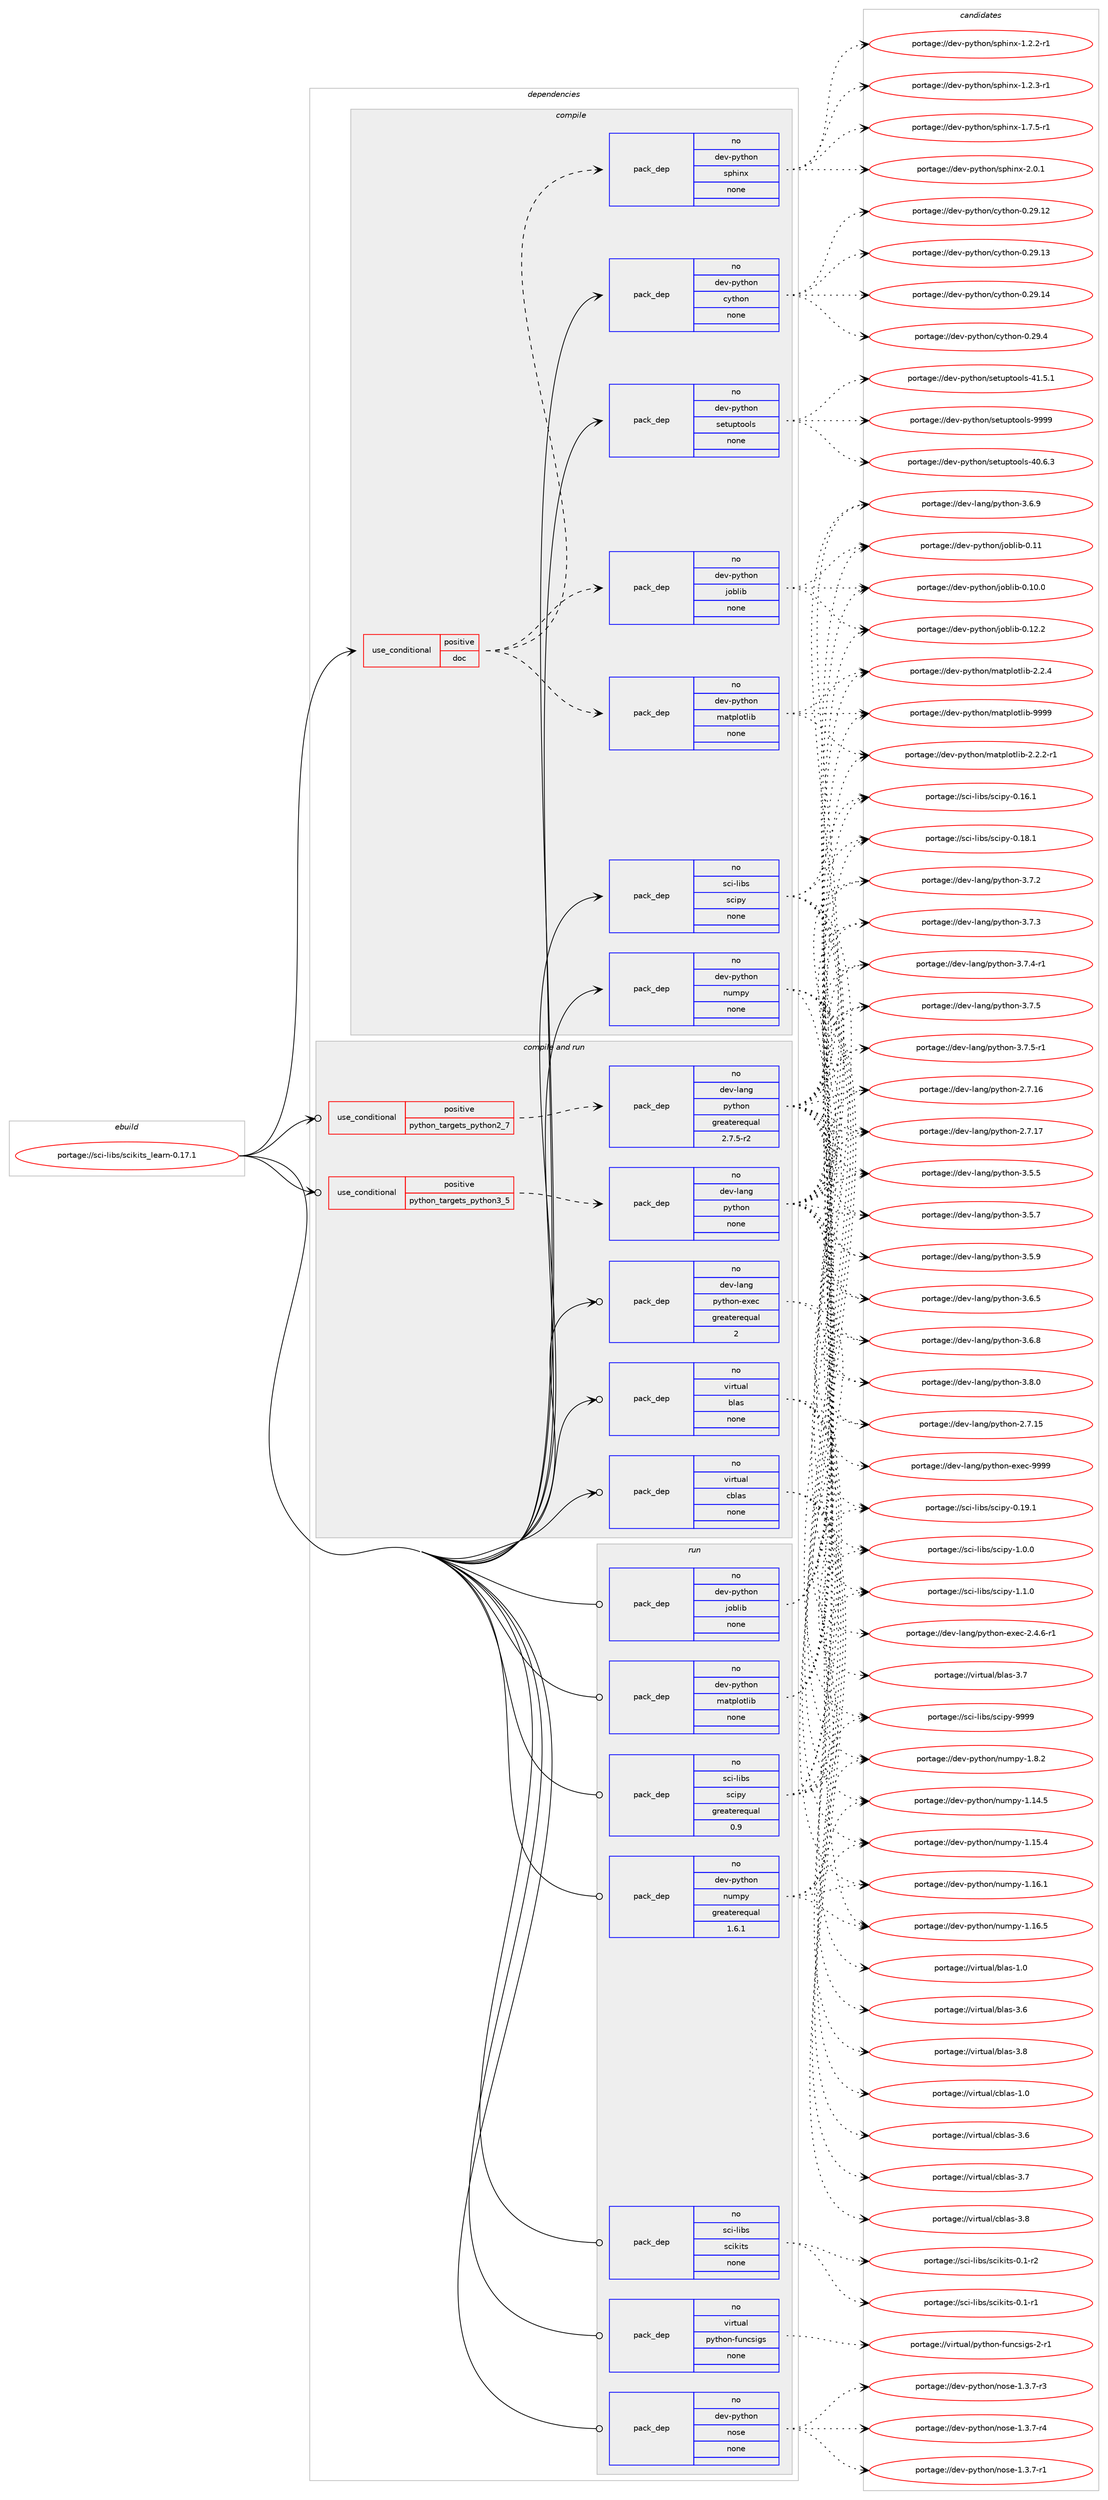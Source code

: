 digraph prolog {

# *************
# Graph options
# *************

newrank=true;
concentrate=true;
compound=true;
graph [rankdir=LR,fontname=Helvetica,fontsize=10,ranksep=1.5];#, ranksep=2.5, nodesep=0.2];
edge  [arrowhead=vee];
node  [fontname=Helvetica,fontsize=10];

# **********
# The ebuild
# **********

subgraph cluster_leftcol {
color=gray;
rank=same;
label=<<i>ebuild</i>>;
id [label="portage://sci-libs/scikits_learn-0.17.1", color=red, width=4, href="../sci-libs/scikits_learn-0.17.1.svg"];
}

# ****************
# The dependencies
# ****************

subgraph cluster_midcol {
color=gray;
label=<<i>dependencies</i>>;
subgraph cluster_compile {
fillcolor="#eeeeee";
style=filled;
label=<<i>compile</i>>;
subgraph cond97174 {
dependency392467 [label=<<TABLE BORDER="0" CELLBORDER="1" CELLSPACING="0" CELLPADDING="4"><TR><TD ROWSPAN="3" CELLPADDING="10">use_conditional</TD></TR><TR><TD>positive</TD></TR><TR><TD>doc</TD></TR></TABLE>>, shape=none, color=red];
subgraph pack288622 {
dependency392468 [label=<<TABLE BORDER="0" CELLBORDER="1" CELLSPACING="0" CELLPADDING="4" WIDTH="220"><TR><TD ROWSPAN="6" CELLPADDING="30">pack_dep</TD></TR><TR><TD WIDTH="110">no</TD></TR><TR><TD>dev-python</TD></TR><TR><TD>joblib</TD></TR><TR><TD>none</TD></TR><TR><TD></TD></TR></TABLE>>, shape=none, color=blue];
}
dependency392467:e -> dependency392468:w [weight=20,style="dashed",arrowhead="vee"];
subgraph pack288623 {
dependency392469 [label=<<TABLE BORDER="0" CELLBORDER="1" CELLSPACING="0" CELLPADDING="4" WIDTH="220"><TR><TD ROWSPAN="6" CELLPADDING="30">pack_dep</TD></TR><TR><TD WIDTH="110">no</TD></TR><TR><TD>dev-python</TD></TR><TR><TD>matplotlib</TD></TR><TR><TD>none</TD></TR><TR><TD></TD></TR></TABLE>>, shape=none, color=blue];
}
dependency392467:e -> dependency392469:w [weight=20,style="dashed",arrowhead="vee"];
subgraph pack288624 {
dependency392470 [label=<<TABLE BORDER="0" CELLBORDER="1" CELLSPACING="0" CELLPADDING="4" WIDTH="220"><TR><TD ROWSPAN="6" CELLPADDING="30">pack_dep</TD></TR><TR><TD WIDTH="110">no</TD></TR><TR><TD>dev-python</TD></TR><TR><TD>sphinx</TD></TR><TR><TD>none</TD></TR><TR><TD></TD></TR></TABLE>>, shape=none, color=blue];
}
dependency392467:e -> dependency392470:w [weight=20,style="dashed",arrowhead="vee"];
}
id:e -> dependency392467:w [weight=20,style="solid",arrowhead="vee"];
subgraph pack288625 {
dependency392471 [label=<<TABLE BORDER="0" CELLBORDER="1" CELLSPACING="0" CELLPADDING="4" WIDTH="220"><TR><TD ROWSPAN="6" CELLPADDING="30">pack_dep</TD></TR><TR><TD WIDTH="110">no</TD></TR><TR><TD>dev-python</TD></TR><TR><TD>cython</TD></TR><TR><TD>none</TD></TR><TR><TD></TD></TR></TABLE>>, shape=none, color=blue];
}
id:e -> dependency392471:w [weight=20,style="solid",arrowhead="vee"];
subgraph pack288626 {
dependency392472 [label=<<TABLE BORDER="0" CELLBORDER="1" CELLSPACING="0" CELLPADDING="4" WIDTH="220"><TR><TD ROWSPAN="6" CELLPADDING="30">pack_dep</TD></TR><TR><TD WIDTH="110">no</TD></TR><TR><TD>dev-python</TD></TR><TR><TD>numpy</TD></TR><TR><TD>none</TD></TR><TR><TD></TD></TR></TABLE>>, shape=none, color=blue];
}
id:e -> dependency392472:w [weight=20,style="solid",arrowhead="vee"];
subgraph pack288627 {
dependency392473 [label=<<TABLE BORDER="0" CELLBORDER="1" CELLSPACING="0" CELLPADDING="4" WIDTH="220"><TR><TD ROWSPAN="6" CELLPADDING="30">pack_dep</TD></TR><TR><TD WIDTH="110">no</TD></TR><TR><TD>dev-python</TD></TR><TR><TD>setuptools</TD></TR><TR><TD>none</TD></TR><TR><TD></TD></TR></TABLE>>, shape=none, color=blue];
}
id:e -> dependency392473:w [weight=20,style="solid",arrowhead="vee"];
subgraph pack288628 {
dependency392474 [label=<<TABLE BORDER="0" CELLBORDER="1" CELLSPACING="0" CELLPADDING="4" WIDTH="220"><TR><TD ROWSPAN="6" CELLPADDING="30">pack_dep</TD></TR><TR><TD WIDTH="110">no</TD></TR><TR><TD>sci-libs</TD></TR><TR><TD>scipy</TD></TR><TR><TD>none</TD></TR><TR><TD></TD></TR></TABLE>>, shape=none, color=blue];
}
id:e -> dependency392474:w [weight=20,style="solid",arrowhead="vee"];
}
subgraph cluster_compileandrun {
fillcolor="#eeeeee";
style=filled;
label=<<i>compile and run</i>>;
subgraph cond97175 {
dependency392475 [label=<<TABLE BORDER="0" CELLBORDER="1" CELLSPACING="0" CELLPADDING="4"><TR><TD ROWSPAN="3" CELLPADDING="10">use_conditional</TD></TR><TR><TD>positive</TD></TR><TR><TD>python_targets_python2_7</TD></TR></TABLE>>, shape=none, color=red];
subgraph pack288629 {
dependency392476 [label=<<TABLE BORDER="0" CELLBORDER="1" CELLSPACING="0" CELLPADDING="4" WIDTH="220"><TR><TD ROWSPAN="6" CELLPADDING="30">pack_dep</TD></TR><TR><TD WIDTH="110">no</TD></TR><TR><TD>dev-lang</TD></TR><TR><TD>python</TD></TR><TR><TD>greaterequal</TD></TR><TR><TD>2.7.5-r2</TD></TR></TABLE>>, shape=none, color=blue];
}
dependency392475:e -> dependency392476:w [weight=20,style="dashed",arrowhead="vee"];
}
id:e -> dependency392475:w [weight=20,style="solid",arrowhead="odotvee"];
subgraph cond97176 {
dependency392477 [label=<<TABLE BORDER="0" CELLBORDER="1" CELLSPACING="0" CELLPADDING="4"><TR><TD ROWSPAN="3" CELLPADDING="10">use_conditional</TD></TR><TR><TD>positive</TD></TR><TR><TD>python_targets_python3_5</TD></TR></TABLE>>, shape=none, color=red];
subgraph pack288630 {
dependency392478 [label=<<TABLE BORDER="0" CELLBORDER="1" CELLSPACING="0" CELLPADDING="4" WIDTH="220"><TR><TD ROWSPAN="6" CELLPADDING="30">pack_dep</TD></TR><TR><TD WIDTH="110">no</TD></TR><TR><TD>dev-lang</TD></TR><TR><TD>python</TD></TR><TR><TD>none</TD></TR><TR><TD></TD></TR></TABLE>>, shape=none, color=blue];
}
dependency392477:e -> dependency392478:w [weight=20,style="dashed",arrowhead="vee"];
}
id:e -> dependency392477:w [weight=20,style="solid",arrowhead="odotvee"];
subgraph pack288631 {
dependency392479 [label=<<TABLE BORDER="0" CELLBORDER="1" CELLSPACING="0" CELLPADDING="4" WIDTH="220"><TR><TD ROWSPAN="6" CELLPADDING="30">pack_dep</TD></TR><TR><TD WIDTH="110">no</TD></TR><TR><TD>dev-lang</TD></TR><TR><TD>python-exec</TD></TR><TR><TD>greaterequal</TD></TR><TR><TD>2</TD></TR></TABLE>>, shape=none, color=blue];
}
id:e -> dependency392479:w [weight=20,style="solid",arrowhead="odotvee"];
subgraph pack288632 {
dependency392480 [label=<<TABLE BORDER="0" CELLBORDER="1" CELLSPACING="0" CELLPADDING="4" WIDTH="220"><TR><TD ROWSPAN="6" CELLPADDING="30">pack_dep</TD></TR><TR><TD WIDTH="110">no</TD></TR><TR><TD>virtual</TD></TR><TR><TD>blas</TD></TR><TR><TD>none</TD></TR><TR><TD></TD></TR></TABLE>>, shape=none, color=blue];
}
id:e -> dependency392480:w [weight=20,style="solid",arrowhead="odotvee"];
subgraph pack288633 {
dependency392481 [label=<<TABLE BORDER="0" CELLBORDER="1" CELLSPACING="0" CELLPADDING="4" WIDTH="220"><TR><TD ROWSPAN="6" CELLPADDING="30">pack_dep</TD></TR><TR><TD WIDTH="110">no</TD></TR><TR><TD>virtual</TD></TR><TR><TD>cblas</TD></TR><TR><TD>none</TD></TR><TR><TD></TD></TR></TABLE>>, shape=none, color=blue];
}
id:e -> dependency392481:w [weight=20,style="solid",arrowhead="odotvee"];
}
subgraph cluster_run {
fillcolor="#eeeeee";
style=filled;
label=<<i>run</i>>;
subgraph pack288634 {
dependency392482 [label=<<TABLE BORDER="0" CELLBORDER="1" CELLSPACING="0" CELLPADDING="4" WIDTH="220"><TR><TD ROWSPAN="6" CELLPADDING="30">pack_dep</TD></TR><TR><TD WIDTH="110">no</TD></TR><TR><TD>dev-python</TD></TR><TR><TD>joblib</TD></TR><TR><TD>none</TD></TR><TR><TD></TD></TR></TABLE>>, shape=none, color=blue];
}
id:e -> dependency392482:w [weight=20,style="solid",arrowhead="odot"];
subgraph pack288635 {
dependency392483 [label=<<TABLE BORDER="0" CELLBORDER="1" CELLSPACING="0" CELLPADDING="4" WIDTH="220"><TR><TD ROWSPAN="6" CELLPADDING="30">pack_dep</TD></TR><TR><TD WIDTH="110">no</TD></TR><TR><TD>dev-python</TD></TR><TR><TD>matplotlib</TD></TR><TR><TD>none</TD></TR><TR><TD></TD></TR></TABLE>>, shape=none, color=blue];
}
id:e -> dependency392483:w [weight=20,style="solid",arrowhead="odot"];
subgraph pack288636 {
dependency392484 [label=<<TABLE BORDER="0" CELLBORDER="1" CELLSPACING="0" CELLPADDING="4" WIDTH="220"><TR><TD ROWSPAN="6" CELLPADDING="30">pack_dep</TD></TR><TR><TD WIDTH="110">no</TD></TR><TR><TD>dev-python</TD></TR><TR><TD>nose</TD></TR><TR><TD>none</TD></TR><TR><TD></TD></TR></TABLE>>, shape=none, color=blue];
}
id:e -> dependency392484:w [weight=20,style="solid",arrowhead="odot"];
subgraph pack288637 {
dependency392485 [label=<<TABLE BORDER="0" CELLBORDER="1" CELLSPACING="0" CELLPADDING="4" WIDTH="220"><TR><TD ROWSPAN="6" CELLPADDING="30">pack_dep</TD></TR><TR><TD WIDTH="110">no</TD></TR><TR><TD>dev-python</TD></TR><TR><TD>numpy</TD></TR><TR><TD>greaterequal</TD></TR><TR><TD>1.6.1</TD></TR></TABLE>>, shape=none, color=blue];
}
id:e -> dependency392485:w [weight=20,style="solid",arrowhead="odot"];
subgraph pack288638 {
dependency392486 [label=<<TABLE BORDER="0" CELLBORDER="1" CELLSPACING="0" CELLPADDING="4" WIDTH="220"><TR><TD ROWSPAN="6" CELLPADDING="30">pack_dep</TD></TR><TR><TD WIDTH="110">no</TD></TR><TR><TD>sci-libs</TD></TR><TR><TD>scikits</TD></TR><TR><TD>none</TD></TR><TR><TD></TD></TR></TABLE>>, shape=none, color=blue];
}
id:e -> dependency392486:w [weight=20,style="solid",arrowhead="odot"];
subgraph pack288639 {
dependency392487 [label=<<TABLE BORDER="0" CELLBORDER="1" CELLSPACING="0" CELLPADDING="4" WIDTH="220"><TR><TD ROWSPAN="6" CELLPADDING="30">pack_dep</TD></TR><TR><TD WIDTH="110">no</TD></TR><TR><TD>sci-libs</TD></TR><TR><TD>scipy</TD></TR><TR><TD>greaterequal</TD></TR><TR><TD>0.9</TD></TR></TABLE>>, shape=none, color=blue];
}
id:e -> dependency392487:w [weight=20,style="solid",arrowhead="odot"];
subgraph pack288640 {
dependency392488 [label=<<TABLE BORDER="0" CELLBORDER="1" CELLSPACING="0" CELLPADDING="4" WIDTH="220"><TR><TD ROWSPAN="6" CELLPADDING="30">pack_dep</TD></TR><TR><TD WIDTH="110">no</TD></TR><TR><TD>virtual</TD></TR><TR><TD>python-funcsigs</TD></TR><TR><TD>none</TD></TR><TR><TD></TD></TR></TABLE>>, shape=none, color=blue];
}
id:e -> dependency392488:w [weight=20,style="solid",arrowhead="odot"];
}
}

# **************
# The candidates
# **************

subgraph cluster_choices {
rank=same;
color=gray;
label=<<i>candidates</i>>;

subgraph choice288622 {
color=black;
nodesep=1;
choiceportage1001011184511212111610411111047106111981081059845484649484648 [label="portage://dev-python/joblib-0.10.0", color=red, width=4,href="../dev-python/joblib-0.10.0.svg"];
choiceportage100101118451121211161041111104710611198108105984548464949 [label="portage://dev-python/joblib-0.11", color=red, width=4,href="../dev-python/joblib-0.11.svg"];
choiceportage1001011184511212111610411111047106111981081059845484649504650 [label="portage://dev-python/joblib-0.12.2", color=red, width=4,href="../dev-python/joblib-0.12.2.svg"];
dependency392468:e -> choiceportage1001011184511212111610411111047106111981081059845484649484648:w [style=dotted,weight="100"];
dependency392468:e -> choiceportage100101118451121211161041111104710611198108105984548464949:w [style=dotted,weight="100"];
dependency392468:e -> choiceportage1001011184511212111610411111047106111981081059845484649504650:w [style=dotted,weight="100"];
}
subgraph choice288623 {
color=black;
nodesep=1;
choiceportage100101118451121211161041111104710997116112108111116108105984550465046504511449 [label="portage://dev-python/matplotlib-2.2.2-r1", color=red, width=4,href="../dev-python/matplotlib-2.2.2-r1.svg"];
choiceportage10010111845112121116104111110471099711611210811111610810598455046504652 [label="portage://dev-python/matplotlib-2.2.4", color=red, width=4,href="../dev-python/matplotlib-2.2.4.svg"];
choiceportage100101118451121211161041111104710997116112108111116108105984557575757 [label="portage://dev-python/matplotlib-9999", color=red, width=4,href="../dev-python/matplotlib-9999.svg"];
dependency392469:e -> choiceportage100101118451121211161041111104710997116112108111116108105984550465046504511449:w [style=dotted,weight="100"];
dependency392469:e -> choiceportage10010111845112121116104111110471099711611210811111610810598455046504652:w [style=dotted,weight="100"];
dependency392469:e -> choiceportage100101118451121211161041111104710997116112108111116108105984557575757:w [style=dotted,weight="100"];
}
subgraph choice288624 {
color=black;
nodesep=1;
choiceportage10010111845112121116104111110471151121041051101204549465046504511449 [label="portage://dev-python/sphinx-1.2.2-r1", color=red, width=4,href="../dev-python/sphinx-1.2.2-r1.svg"];
choiceportage10010111845112121116104111110471151121041051101204549465046514511449 [label="portage://dev-python/sphinx-1.2.3-r1", color=red, width=4,href="../dev-python/sphinx-1.2.3-r1.svg"];
choiceportage10010111845112121116104111110471151121041051101204549465546534511449 [label="portage://dev-python/sphinx-1.7.5-r1", color=red, width=4,href="../dev-python/sphinx-1.7.5-r1.svg"];
choiceportage1001011184511212111610411111047115112104105110120455046484649 [label="portage://dev-python/sphinx-2.0.1", color=red, width=4,href="../dev-python/sphinx-2.0.1.svg"];
dependency392470:e -> choiceportage10010111845112121116104111110471151121041051101204549465046504511449:w [style=dotted,weight="100"];
dependency392470:e -> choiceportage10010111845112121116104111110471151121041051101204549465046514511449:w [style=dotted,weight="100"];
dependency392470:e -> choiceportage10010111845112121116104111110471151121041051101204549465546534511449:w [style=dotted,weight="100"];
dependency392470:e -> choiceportage1001011184511212111610411111047115112104105110120455046484649:w [style=dotted,weight="100"];
}
subgraph choice288625 {
color=black;
nodesep=1;
choiceportage1001011184511212111610411111047991211161041111104548465057464950 [label="portage://dev-python/cython-0.29.12", color=red, width=4,href="../dev-python/cython-0.29.12.svg"];
choiceportage1001011184511212111610411111047991211161041111104548465057464951 [label="portage://dev-python/cython-0.29.13", color=red, width=4,href="../dev-python/cython-0.29.13.svg"];
choiceportage1001011184511212111610411111047991211161041111104548465057464952 [label="portage://dev-python/cython-0.29.14", color=red, width=4,href="../dev-python/cython-0.29.14.svg"];
choiceportage10010111845112121116104111110479912111610411111045484650574652 [label="portage://dev-python/cython-0.29.4", color=red, width=4,href="../dev-python/cython-0.29.4.svg"];
dependency392471:e -> choiceportage1001011184511212111610411111047991211161041111104548465057464950:w [style=dotted,weight="100"];
dependency392471:e -> choiceportage1001011184511212111610411111047991211161041111104548465057464951:w [style=dotted,weight="100"];
dependency392471:e -> choiceportage1001011184511212111610411111047991211161041111104548465057464952:w [style=dotted,weight="100"];
dependency392471:e -> choiceportage10010111845112121116104111110479912111610411111045484650574652:w [style=dotted,weight="100"];
}
subgraph choice288626 {
color=black;
nodesep=1;
choiceportage100101118451121211161041111104711011710911212145494649524653 [label="portage://dev-python/numpy-1.14.5", color=red, width=4,href="../dev-python/numpy-1.14.5.svg"];
choiceportage100101118451121211161041111104711011710911212145494649534652 [label="portage://dev-python/numpy-1.15.4", color=red, width=4,href="../dev-python/numpy-1.15.4.svg"];
choiceportage100101118451121211161041111104711011710911212145494649544649 [label="portage://dev-python/numpy-1.16.1", color=red, width=4,href="../dev-python/numpy-1.16.1.svg"];
choiceportage100101118451121211161041111104711011710911212145494649544653 [label="portage://dev-python/numpy-1.16.5", color=red, width=4,href="../dev-python/numpy-1.16.5.svg"];
choiceportage1001011184511212111610411111047110117109112121454946564650 [label="portage://dev-python/numpy-1.8.2", color=red, width=4,href="../dev-python/numpy-1.8.2.svg"];
dependency392472:e -> choiceportage100101118451121211161041111104711011710911212145494649524653:w [style=dotted,weight="100"];
dependency392472:e -> choiceportage100101118451121211161041111104711011710911212145494649534652:w [style=dotted,weight="100"];
dependency392472:e -> choiceportage100101118451121211161041111104711011710911212145494649544649:w [style=dotted,weight="100"];
dependency392472:e -> choiceportage100101118451121211161041111104711011710911212145494649544653:w [style=dotted,weight="100"];
dependency392472:e -> choiceportage1001011184511212111610411111047110117109112121454946564650:w [style=dotted,weight="100"];
}
subgraph choice288627 {
color=black;
nodesep=1;
choiceportage100101118451121211161041111104711510111611711211611111110811545524846544651 [label="portage://dev-python/setuptools-40.6.3", color=red, width=4,href="../dev-python/setuptools-40.6.3.svg"];
choiceportage100101118451121211161041111104711510111611711211611111110811545524946534649 [label="portage://dev-python/setuptools-41.5.1", color=red, width=4,href="../dev-python/setuptools-41.5.1.svg"];
choiceportage10010111845112121116104111110471151011161171121161111111081154557575757 [label="portage://dev-python/setuptools-9999", color=red, width=4,href="../dev-python/setuptools-9999.svg"];
dependency392473:e -> choiceportage100101118451121211161041111104711510111611711211611111110811545524846544651:w [style=dotted,weight="100"];
dependency392473:e -> choiceportage100101118451121211161041111104711510111611711211611111110811545524946534649:w [style=dotted,weight="100"];
dependency392473:e -> choiceportage10010111845112121116104111110471151011161171121161111111081154557575757:w [style=dotted,weight="100"];
}
subgraph choice288628 {
color=black;
nodesep=1;
choiceportage115991054510810598115471159910511212145484649544649 [label="portage://sci-libs/scipy-0.16.1", color=red, width=4,href="../sci-libs/scipy-0.16.1.svg"];
choiceportage115991054510810598115471159910511212145484649564649 [label="portage://sci-libs/scipy-0.18.1", color=red, width=4,href="../sci-libs/scipy-0.18.1.svg"];
choiceportage115991054510810598115471159910511212145484649574649 [label="portage://sci-libs/scipy-0.19.1", color=red, width=4,href="../sci-libs/scipy-0.19.1.svg"];
choiceportage1159910545108105981154711599105112121454946484648 [label="portage://sci-libs/scipy-1.0.0", color=red, width=4,href="../sci-libs/scipy-1.0.0.svg"];
choiceportage1159910545108105981154711599105112121454946494648 [label="portage://sci-libs/scipy-1.1.0", color=red, width=4,href="../sci-libs/scipy-1.1.0.svg"];
choiceportage11599105451081059811547115991051121214557575757 [label="portage://sci-libs/scipy-9999", color=red, width=4,href="../sci-libs/scipy-9999.svg"];
dependency392474:e -> choiceportage115991054510810598115471159910511212145484649544649:w [style=dotted,weight="100"];
dependency392474:e -> choiceportage115991054510810598115471159910511212145484649564649:w [style=dotted,weight="100"];
dependency392474:e -> choiceportage115991054510810598115471159910511212145484649574649:w [style=dotted,weight="100"];
dependency392474:e -> choiceportage1159910545108105981154711599105112121454946484648:w [style=dotted,weight="100"];
dependency392474:e -> choiceportage1159910545108105981154711599105112121454946494648:w [style=dotted,weight="100"];
dependency392474:e -> choiceportage11599105451081059811547115991051121214557575757:w [style=dotted,weight="100"];
}
subgraph choice288629 {
color=black;
nodesep=1;
choiceportage10010111845108971101034711212111610411111045504655464953 [label="portage://dev-lang/python-2.7.15", color=red, width=4,href="../dev-lang/python-2.7.15.svg"];
choiceportage10010111845108971101034711212111610411111045504655464954 [label="portage://dev-lang/python-2.7.16", color=red, width=4,href="../dev-lang/python-2.7.16.svg"];
choiceportage10010111845108971101034711212111610411111045504655464955 [label="portage://dev-lang/python-2.7.17", color=red, width=4,href="../dev-lang/python-2.7.17.svg"];
choiceportage100101118451089711010347112121116104111110455146534653 [label="portage://dev-lang/python-3.5.5", color=red, width=4,href="../dev-lang/python-3.5.5.svg"];
choiceportage100101118451089711010347112121116104111110455146534655 [label="portage://dev-lang/python-3.5.7", color=red, width=4,href="../dev-lang/python-3.5.7.svg"];
choiceportage100101118451089711010347112121116104111110455146534657 [label="portage://dev-lang/python-3.5.9", color=red, width=4,href="../dev-lang/python-3.5.9.svg"];
choiceportage100101118451089711010347112121116104111110455146544653 [label="portage://dev-lang/python-3.6.5", color=red, width=4,href="../dev-lang/python-3.6.5.svg"];
choiceportage100101118451089711010347112121116104111110455146544656 [label="portage://dev-lang/python-3.6.8", color=red, width=4,href="../dev-lang/python-3.6.8.svg"];
choiceportage100101118451089711010347112121116104111110455146544657 [label="portage://dev-lang/python-3.6.9", color=red, width=4,href="../dev-lang/python-3.6.9.svg"];
choiceportage100101118451089711010347112121116104111110455146554650 [label="portage://dev-lang/python-3.7.2", color=red, width=4,href="../dev-lang/python-3.7.2.svg"];
choiceportage100101118451089711010347112121116104111110455146554651 [label="portage://dev-lang/python-3.7.3", color=red, width=4,href="../dev-lang/python-3.7.3.svg"];
choiceportage1001011184510897110103471121211161041111104551465546524511449 [label="portage://dev-lang/python-3.7.4-r1", color=red, width=4,href="../dev-lang/python-3.7.4-r1.svg"];
choiceportage100101118451089711010347112121116104111110455146554653 [label="portage://dev-lang/python-3.7.5", color=red, width=4,href="../dev-lang/python-3.7.5.svg"];
choiceportage1001011184510897110103471121211161041111104551465546534511449 [label="portage://dev-lang/python-3.7.5-r1", color=red, width=4,href="../dev-lang/python-3.7.5-r1.svg"];
choiceportage100101118451089711010347112121116104111110455146564648 [label="portage://dev-lang/python-3.8.0", color=red, width=4,href="../dev-lang/python-3.8.0.svg"];
dependency392476:e -> choiceportage10010111845108971101034711212111610411111045504655464953:w [style=dotted,weight="100"];
dependency392476:e -> choiceportage10010111845108971101034711212111610411111045504655464954:w [style=dotted,weight="100"];
dependency392476:e -> choiceportage10010111845108971101034711212111610411111045504655464955:w [style=dotted,weight="100"];
dependency392476:e -> choiceportage100101118451089711010347112121116104111110455146534653:w [style=dotted,weight="100"];
dependency392476:e -> choiceportage100101118451089711010347112121116104111110455146534655:w [style=dotted,weight="100"];
dependency392476:e -> choiceportage100101118451089711010347112121116104111110455146534657:w [style=dotted,weight="100"];
dependency392476:e -> choiceportage100101118451089711010347112121116104111110455146544653:w [style=dotted,weight="100"];
dependency392476:e -> choiceportage100101118451089711010347112121116104111110455146544656:w [style=dotted,weight="100"];
dependency392476:e -> choiceportage100101118451089711010347112121116104111110455146544657:w [style=dotted,weight="100"];
dependency392476:e -> choiceportage100101118451089711010347112121116104111110455146554650:w [style=dotted,weight="100"];
dependency392476:e -> choiceportage100101118451089711010347112121116104111110455146554651:w [style=dotted,weight="100"];
dependency392476:e -> choiceportage1001011184510897110103471121211161041111104551465546524511449:w [style=dotted,weight="100"];
dependency392476:e -> choiceportage100101118451089711010347112121116104111110455146554653:w [style=dotted,weight="100"];
dependency392476:e -> choiceportage1001011184510897110103471121211161041111104551465546534511449:w [style=dotted,weight="100"];
dependency392476:e -> choiceportage100101118451089711010347112121116104111110455146564648:w [style=dotted,weight="100"];
}
subgraph choice288630 {
color=black;
nodesep=1;
choiceportage10010111845108971101034711212111610411111045504655464953 [label="portage://dev-lang/python-2.7.15", color=red, width=4,href="../dev-lang/python-2.7.15.svg"];
choiceportage10010111845108971101034711212111610411111045504655464954 [label="portage://dev-lang/python-2.7.16", color=red, width=4,href="../dev-lang/python-2.7.16.svg"];
choiceportage10010111845108971101034711212111610411111045504655464955 [label="portage://dev-lang/python-2.7.17", color=red, width=4,href="../dev-lang/python-2.7.17.svg"];
choiceportage100101118451089711010347112121116104111110455146534653 [label="portage://dev-lang/python-3.5.5", color=red, width=4,href="../dev-lang/python-3.5.5.svg"];
choiceportage100101118451089711010347112121116104111110455146534655 [label="portage://dev-lang/python-3.5.7", color=red, width=4,href="../dev-lang/python-3.5.7.svg"];
choiceportage100101118451089711010347112121116104111110455146534657 [label="portage://dev-lang/python-3.5.9", color=red, width=4,href="../dev-lang/python-3.5.9.svg"];
choiceportage100101118451089711010347112121116104111110455146544653 [label="portage://dev-lang/python-3.6.5", color=red, width=4,href="../dev-lang/python-3.6.5.svg"];
choiceportage100101118451089711010347112121116104111110455146544656 [label="portage://dev-lang/python-3.6.8", color=red, width=4,href="../dev-lang/python-3.6.8.svg"];
choiceportage100101118451089711010347112121116104111110455146544657 [label="portage://dev-lang/python-3.6.9", color=red, width=4,href="../dev-lang/python-3.6.9.svg"];
choiceportage100101118451089711010347112121116104111110455146554650 [label="portage://dev-lang/python-3.7.2", color=red, width=4,href="../dev-lang/python-3.7.2.svg"];
choiceportage100101118451089711010347112121116104111110455146554651 [label="portage://dev-lang/python-3.7.3", color=red, width=4,href="../dev-lang/python-3.7.3.svg"];
choiceportage1001011184510897110103471121211161041111104551465546524511449 [label="portage://dev-lang/python-3.7.4-r1", color=red, width=4,href="../dev-lang/python-3.7.4-r1.svg"];
choiceportage100101118451089711010347112121116104111110455146554653 [label="portage://dev-lang/python-3.7.5", color=red, width=4,href="../dev-lang/python-3.7.5.svg"];
choiceportage1001011184510897110103471121211161041111104551465546534511449 [label="portage://dev-lang/python-3.7.5-r1", color=red, width=4,href="../dev-lang/python-3.7.5-r1.svg"];
choiceportage100101118451089711010347112121116104111110455146564648 [label="portage://dev-lang/python-3.8.0", color=red, width=4,href="../dev-lang/python-3.8.0.svg"];
dependency392478:e -> choiceportage10010111845108971101034711212111610411111045504655464953:w [style=dotted,weight="100"];
dependency392478:e -> choiceportage10010111845108971101034711212111610411111045504655464954:w [style=dotted,weight="100"];
dependency392478:e -> choiceportage10010111845108971101034711212111610411111045504655464955:w [style=dotted,weight="100"];
dependency392478:e -> choiceportage100101118451089711010347112121116104111110455146534653:w [style=dotted,weight="100"];
dependency392478:e -> choiceportage100101118451089711010347112121116104111110455146534655:w [style=dotted,weight="100"];
dependency392478:e -> choiceportage100101118451089711010347112121116104111110455146534657:w [style=dotted,weight="100"];
dependency392478:e -> choiceportage100101118451089711010347112121116104111110455146544653:w [style=dotted,weight="100"];
dependency392478:e -> choiceportage100101118451089711010347112121116104111110455146544656:w [style=dotted,weight="100"];
dependency392478:e -> choiceportage100101118451089711010347112121116104111110455146544657:w [style=dotted,weight="100"];
dependency392478:e -> choiceportage100101118451089711010347112121116104111110455146554650:w [style=dotted,weight="100"];
dependency392478:e -> choiceportage100101118451089711010347112121116104111110455146554651:w [style=dotted,weight="100"];
dependency392478:e -> choiceportage1001011184510897110103471121211161041111104551465546524511449:w [style=dotted,weight="100"];
dependency392478:e -> choiceportage100101118451089711010347112121116104111110455146554653:w [style=dotted,weight="100"];
dependency392478:e -> choiceportage1001011184510897110103471121211161041111104551465546534511449:w [style=dotted,weight="100"];
dependency392478:e -> choiceportage100101118451089711010347112121116104111110455146564648:w [style=dotted,weight="100"];
}
subgraph choice288631 {
color=black;
nodesep=1;
choiceportage10010111845108971101034711212111610411111045101120101994550465246544511449 [label="portage://dev-lang/python-exec-2.4.6-r1", color=red, width=4,href="../dev-lang/python-exec-2.4.6-r1.svg"];
choiceportage10010111845108971101034711212111610411111045101120101994557575757 [label="portage://dev-lang/python-exec-9999", color=red, width=4,href="../dev-lang/python-exec-9999.svg"];
dependency392479:e -> choiceportage10010111845108971101034711212111610411111045101120101994550465246544511449:w [style=dotted,weight="100"];
dependency392479:e -> choiceportage10010111845108971101034711212111610411111045101120101994557575757:w [style=dotted,weight="100"];
}
subgraph choice288632 {
color=black;
nodesep=1;
choiceportage1181051141161179710847981089711545494648 [label="portage://virtual/blas-1.0", color=red, width=4,href="../virtual/blas-1.0.svg"];
choiceportage1181051141161179710847981089711545514654 [label="portage://virtual/blas-3.6", color=red, width=4,href="../virtual/blas-3.6.svg"];
choiceportage1181051141161179710847981089711545514655 [label="portage://virtual/blas-3.7", color=red, width=4,href="../virtual/blas-3.7.svg"];
choiceportage1181051141161179710847981089711545514656 [label="portage://virtual/blas-3.8", color=red, width=4,href="../virtual/blas-3.8.svg"];
dependency392480:e -> choiceportage1181051141161179710847981089711545494648:w [style=dotted,weight="100"];
dependency392480:e -> choiceportage1181051141161179710847981089711545514654:w [style=dotted,weight="100"];
dependency392480:e -> choiceportage1181051141161179710847981089711545514655:w [style=dotted,weight="100"];
dependency392480:e -> choiceportage1181051141161179710847981089711545514656:w [style=dotted,weight="100"];
}
subgraph choice288633 {
color=black;
nodesep=1;
choiceportage118105114116117971084799981089711545494648 [label="portage://virtual/cblas-1.0", color=red, width=4,href="../virtual/cblas-1.0.svg"];
choiceportage118105114116117971084799981089711545514654 [label="portage://virtual/cblas-3.6", color=red, width=4,href="../virtual/cblas-3.6.svg"];
choiceportage118105114116117971084799981089711545514655 [label="portage://virtual/cblas-3.7", color=red, width=4,href="../virtual/cblas-3.7.svg"];
choiceportage118105114116117971084799981089711545514656 [label="portage://virtual/cblas-3.8", color=red, width=4,href="../virtual/cblas-3.8.svg"];
dependency392481:e -> choiceportage118105114116117971084799981089711545494648:w [style=dotted,weight="100"];
dependency392481:e -> choiceportage118105114116117971084799981089711545514654:w [style=dotted,weight="100"];
dependency392481:e -> choiceportage118105114116117971084799981089711545514655:w [style=dotted,weight="100"];
dependency392481:e -> choiceportage118105114116117971084799981089711545514656:w [style=dotted,weight="100"];
}
subgraph choice288634 {
color=black;
nodesep=1;
choiceportage1001011184511212111610411111047106111981081059845484649484648 [label="portage://dev-python/joblib-0.10.0", color=red, width=4,href="../dev-python/joblib-0.10.0.svg"];
choiceportage100101118451121211161041111104710611198108105984548464949 [label="portage://dev-python/joblib-0.11", color=red, width=4,href="../dev-python/joblib-0.11.svg"];
choiceportage1001011184511212111610411111047106111981081059845484649504650 [label="portage://dev-python/joblib-0.12.2", color=red, width=4,href="../dev-python/joblib-0.12.2.svg"];
dependency392482:e -> choiceportage1001011184511212111610411111047106111981081059845484649484648:w [style=dotted,weight="100"];
dependency392482:e -> choiceportage100101118451121211161041111104710611198108105984548464949:w [style=dotted,weight="100"];
dependency392482:e -> choiceportage1001011184511212111610411111047106111981081059845484649504650:w [style=dotted,weight="100"];
}
subgraph choice288635 {
color=black;
nodesep=1;
choiceportage100101118451121211161041111104710997116112108111116108105984550465046504511449 [label="portage://dev-python/matplotlib-2.2.2-r1", color=red, width=4,href="../dev-python/matplotlib-2.2.2-r1.svg"];
choiceportage10010111845112121116104111110471099711611210811111610810598455046504652 [label="portage://dev-python/matplotlib-2.2.4", color=red, width=4,href="../dev-python/matplotlib-2.2.4.svg"];
choiceportage100101118451121211161041111104710997116112108111116108105984557575757 [label="portage://dev-python/matplotlib-9999", color=red, width=4,href="../dev-python/matplotlib-9999.svg"];
dependency392483:e -> choiceportage100101118451121211161041111104710997116112108111116108105984550465046504511449:w [style=dotted,weight="100"];
dependency392483:e -> choiceportage10010111845112121116104111110471099711611210811111610810598455046504652:w [style=dotted,weight="100"];
dependency392483:e -> choiceportage100101118451121211161041111104710997116112108111116108105984557575757:w [style=dotted,weight="100"];
}
subgraph choice288636 {
color=black;
nodesep=1;
choiceportage10010111845112121116104111110471101111151014549465146554511449 [label="portage://dev-python/nose-1.3.7-r1", color=red, width=4,href="../dev-python/nose-1.3.7-r1.svg"];
choiceportage10010111845112121116104111110471101111151014549465146554511451 [label="portage://dev-python/nose-1.3.7-r3", color=red, width=4,href="../dev-python/nose-1.3.7-r3.svg"];
choiceportage10010111845112121116104111110471101111151014549465146554511452 [label="portage://dev-python/nose-1.3.7-r4", color=red, width=4,href="../dev-python/nose-1.3.7-r4.svg"];
dependency392484:e -> choiceportage10010111845112121116104111110471101111151014549465146554511449:w [style=dotted,weight="100"];
dependency392484:e -> choiceportage10010111845112121116104111110471101111151014549465146554511451:w [style=dotted,weight="100"];
dependency392484:e -> choiceportage10010111845112121116104111110471101111151014549465146554511452:w [style=dotted,weight="100"];
}
subgraph choice288637 {
color=black;
nodesep=1;
choiceportage100101118451121211161041111104711011710911212145494649524653 [label="portage://dev-python/numpy-1.14.5", color=red, width=4,href="../dev-python/numpy-1.14.5.svg"];
choiceportage100101118451121211161041111104711011710911212145494649534652 [label="portage://dev-python/numpy-1.15.4", color=red, width=4,href="../dev-python/numpy-1.15.4.svg"];
choiceportage100101118451121211161041111104711011710911212145494649544649 [label="portage://dev-python/numpy-1.16.1", color=red, width=4,href="../dev-python/numpy-1.16.1.svg"];
choiceportage100101118451121211161041111104711011710911212145494649544653 [label="portage://dev-python/numpy-1.16.5", color=red, width=4,href="../dev-python/numpy-1.16.5.svg"];
choiceportage1001011184511212111610411111047110117109112121454946564650 [label="portage://dev-python/numpy-1.8.2", color=red, width=4,href="../dev-python/numpy-1.8.2.svg"];
dependency392485:e -> choiceportage100101118451121211161041111104711011710911212145494649524653:w [style=dotted,weight="100"];
dependency392485:e -> choiceportage100101118451121211161041111104711011710911212145494649534652:w [style=dotted,weight="100"];
dependency392485:e -> choiceportage100101118451121211161041111104711011710911212145494649544649:w [style=dotted,weight="100"];
dependency392485:e -> choiceportage100101118451121211161041111104711011710911212145494649544653:w [style=dotted,weight="100"];
dependency392485:e -> choiceportage1001011184511212111610411111047110117109112121454946564650:w [style=dotted,weight="100"];
}
subgraph choice288638 {
color=black;
nodesep=1;
choiceportage1159910545108105981154711599105107105116115454846494511449 [label="portage://sci-libs/scikits-0.1-r1", color=red, width=4,href="../sci-libs/scikits-0.1-r1.svg"];
choiceportage1159910545108105981154711599105107105116115454846494511450 [label="portage://sci-libs/scikits-0.1-r2", color=red, width=4,href="../sci-libs/scikits-0.1-r2.svg"];
dependency392486:e -> choiceportage1159910545108105981154711599105107105116115454846494511449:w [style=dotted,weight="100"];
dependency392486:e -> choiceportage1159910545108105981154711599105107105116115454846494511450:w [style=dotted,weight="100"];
}
subgraph choice288639 {
color=black;
nodesep=1;
choiceportage115991054510810598115471159910511212145484649544649 [label="portage://sci-libs/scipy-0.16.1", color=red, width=4,href="../sci-libs/scipy-0.16.1.svg"];
choiceportage115991054510810598115471159910511212145484649564649 [label="portage://sci-libs/scipy-0.18.1", color=red, width=4,href="../sci-libs/scipy-0.18.1.svg"];
choiceportage115991054510810598115471159910511212145484649574649 [label="portage://sci-libs/scipy-0.19.1", color=red, width=4,href="../sci-libs/scipy-0.19.1.svg"];
choiceportage1159910545108105981154711599105112121454946484648 [label="portage://sci-libs/scipy-1.0.0", color=red, width=4,href="../sci-libs/scipy-1.0.0.svg"];
choiceportage1159910545108105981154711599105112121454946494648 [label="portage://sci-libs/scipy-1.1.0", color=red, width=4,href="../sci-libs/scipy-1.1.0.svg"];
choiceportage11599105451081059811547115991051121214557575757 [label="portage://sci-libs/scipy-9999", color=red, width=4,href="../sci-libs/scipy-9999.svg"];
dependency392487:e -> choiceportage115991054510810598115471159910511212145484649544649:w [style=dotted,weight="100"];
dependency392487:e -> choiceportage115991054510810598115471159910511212145484649564649:w [style=dotted,weight="100"];
dependency392487:e -> choiceportage115991054510810598115471159910511212145484649574649:w [style=dotted,weight="100"];
dependency392487:e -> choiceportage1159910545108105981154711599105112121454946484648:w [style=dotted,weight="100"];
dependency392487:e -> choiceportage1159910545108105981154711599105112121454946494648:w [style=dotted,weight="100"];
dependency392487:e -> choiceportage11599105451081059811547115991051121214557575757:w [style=dotted,weight="100"];
}
subgraph choice288640 {
color=black;
nodesep=1;
choiceportage1181051141161179710847112121116104111110451021171109911510510311545504511449 [label="portage://virtual/python-funcsigs-2-r1", color=red, width=4,href="../virtual/python-funcsigs-2-r1.svg"];
dependency392488:e -> choiceportage1181051141161179710847112121116104111110451021171109911510510311545504511449:w [style=dotted,weight="100"];
}
}

}
